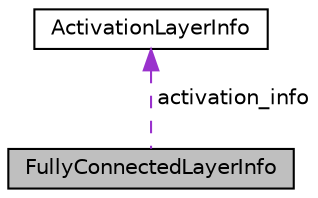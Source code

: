 digraph "FullyConnectedLayerInfo"
{
 // LATEX_PDF_SIZE
  edge [fontname="Helvetica",fontsize="10",labelfontname="Helvetica",labelfontsize="10"];
  node [fontname="Helvetica",fontsize="10",shape=record];
  Node1 [label="FullyConnectedLayerInfo",height=0.2,width=0.4,color="black", fillcolor="grey75", style="filled", fontcolor="black",tooltip="Fully connected layer info."];
  Node2 -> Node1 [dir="back",color="darkorchid3",fontsize="10",style="dashed",label=" activation_info" ,fontname="Helvetica"];
  Node2 [label="ActivationLayerInfo",height=0.2,width=0.4,color="black", fillcolor="white", style="filled",URL="$classarm__compute_1_1_activation_layer_info.xhtml",tooltip="Activation Layer Information class."];
}
